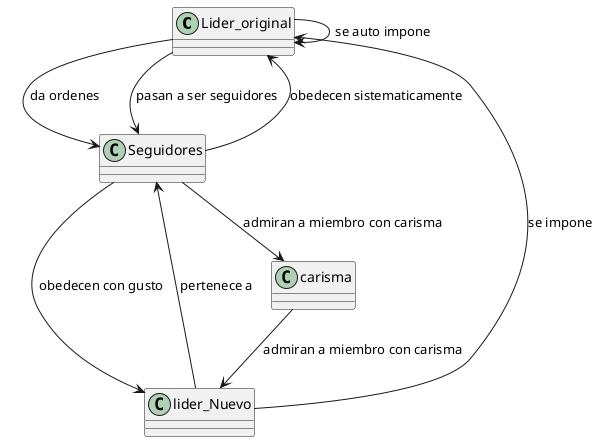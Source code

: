 @startuml


class Lider_original
class lider_Nuevo
class Seguidores
class carisma

Lider_original --> Lider_original : se auto impone
Lider_original --> Seguidores : da ordenes
Seguidores --> Lider_original : obedecen sistematicamente
lider_Nuevo --> Seguidores : pertenece a
Seguidores --> carisma : admiran a miembro con carisma
carisma --> lider_Nuevo : admiran a miembro con carisma
Seguidores --> lider_Nuevo : obedecen con gusto
lider_Nuevo --> Lider_original : se impone
Lider_original --> Seguidores : pasan a ser seguidores


@enduml